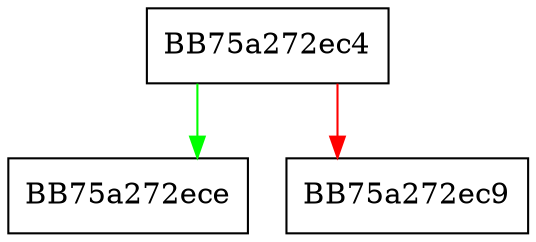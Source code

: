 digraph GetUsedIntervals {
  node [shape="box"];
  graph [splines=ortho];
  BB75a272ec4 -> BB75a272ece [color="green"];
  BB75a272ec4 -> BB75a272ec9 [color="red"];
}